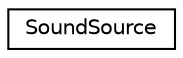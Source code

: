 digraph "Graphical Class Hierarchy"
{
  edge [fontname="Helvetica",fontsize="10",labelfontname="Helvetica",labelfontsize="10"];
  node [fontname="Helvetica",fontsize="10",shape=record];
  rankdir="LR";
  Node1 [label="SoundSource",height=0.2,width=0.4,color="black", fillcolor="white", style="filled",URL="$class_sound_source.html",tooltip="Sound source management. "];
}
